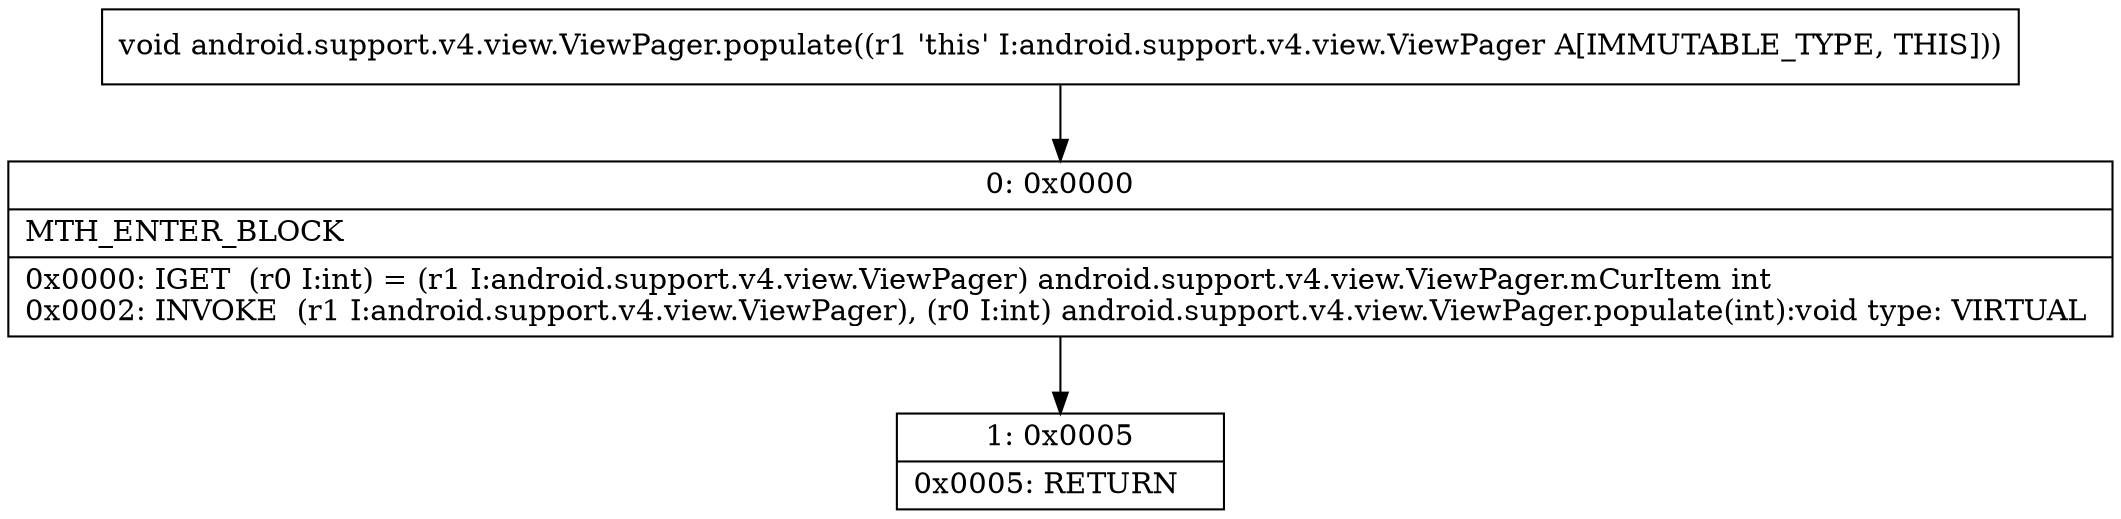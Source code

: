 digraph "CFG forandroid.support.v4.view.ViewPager.populate()V" {
Node_0 [shape=record,label="{0\:\ 0x0000|MTH_ENTER_BLOCK\l|0x0000: IGET  (r0 I:int) = (r1 I:android.support.v4.view.ViewPager) android.support.v4.view.ViewPager.mCurItem int \l0x0002: INVOKE  (r1 I:android.support.v4.view.ViewPager), (r0 I:int) android.support.v4.view.ViewPager.populate(int):void type: VIRTUAL \l}"];
Node_1 [shape=record,label="{1\:\ 0x0005|0x0005: RETURN   \l}"];
MethodNode[shape=record,label="{void android.support.v4.view.ViewPager.populate((r1 'this' I:android.support.v4.view.ViewPager A[IMMUTABLE_TYPE, THIS])) }"];
MethodNode -> Node_0;
Node_0 -> Node_1;
}

